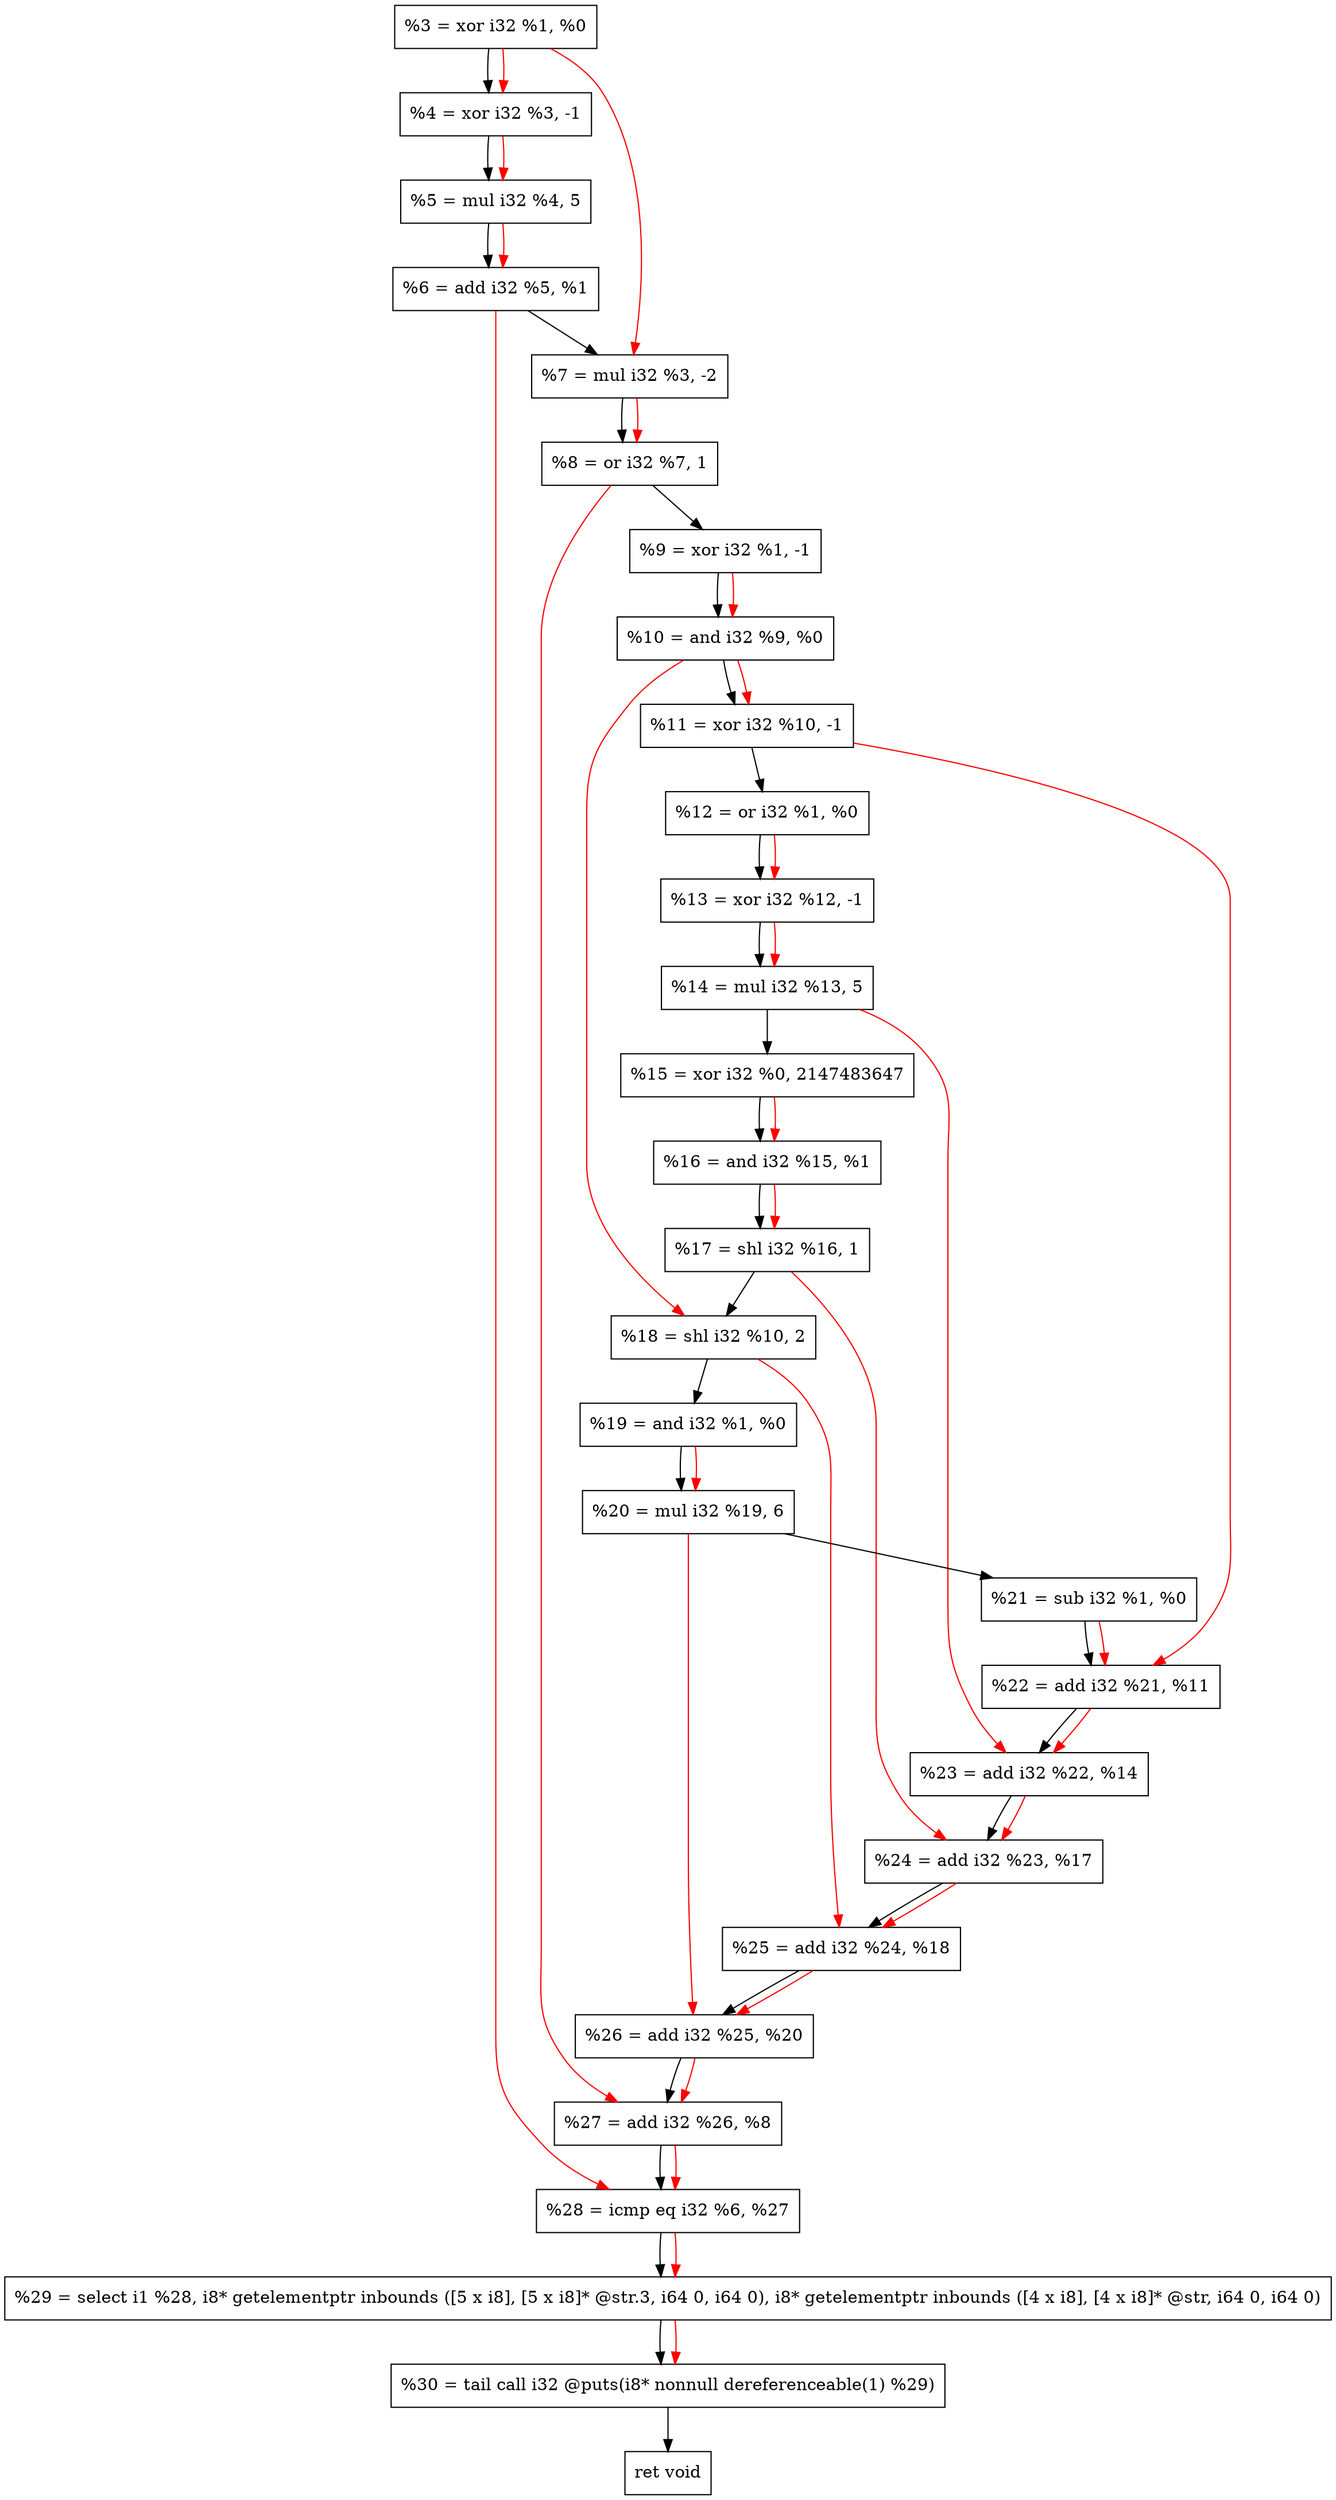 digraph "DFG for'crackme' function" {
	Node0x169b5b0[shape=record, label="  %3 = xor i32 %1, %0"];
	Node0x169bc60[shape=record, label="  %4 = xor i32 %3, -1"];
	Node0x169bd20[shape=record, label="  %5 = mul i32 %4, 5"];
	Node0x169bd90[shape=record, label="  %6 = add i32 %5, %1"];
	Node0x169be30[shape=record, label="  %7 = mul i32 %3, -2"];
	Node0x169bed0[shape=record, label="  %8 = or i32 %7, 1"];
	Node0x169bf40[shape=record, label="  %9 = xor i32 %1, -1"];
	Node0x169bfb0[shape=record, label="  %10 = and i32 %9, %0"];
	Node0x169c020[shape=record, label="  %11 = xor i32 %10, -1"];
	Node0x169c090[shape=record, label="  %12 = or i32 %1, %0"];
	Node0x169c100[shape=record, label="  %13 = xor i32 %12, -1"];
	Node0x169c170[shape=record, label="  %14 = mul i32 %13, 5"];
	Node0x169c210[shape=record, label="  %15 = xor i32 %0, 2147483647"];
	Node0x169c280[shape=record, label="  %16 = and i32 %15, %1"];
	Node0x169c2f0[shape=record, label="  %17 = shl i32 %16, 1"];
	Node0x169c390[shape=record, label="  %18 = shl i32 %10, 2"];
	Node0x169c400[shape=record, label="  %19 = and i32 %1, %0"];
	Node0x169c4a0[shape=record, label="  %20 = mul i32 %19, 6"];
	Node0x169c510[shape=record, label="  %21 = sub i32 %1, %0"];
	Node0x169c580[shape=record, label="  %22 = add i32 %21, %11"];
	Node0x169c5f0[shape=record, label="  %23 = add i32 %22, %14"];
	Node0x169c660[shape=record, label="  %24 = add i32 %23, %17"];
	Node0x169c6d0[shape=record, label="  %25 = add i32 %24, %18"];
	Node0x169c740[shape=record, label="  %26 = add i32 %25, %20"];
	Node0x169c7b0[shape=record, label="  %27 = add i32 %26, %8"];
	Node0x169c820[shape=record, label="  %28 = icmp eq i32 %6, %27"];
	Node0x163c268[shape=record, label="  %29 = select i1 %28, i8* getelementptr inbounds ([5 x i8], [5 x i8]* @str.3, i64 0, i64 0), i8* getelementptr inbounds ([4 x i8], [4 x i8]* @str, i64 0, i64 0)"];
	Node0x169ccc0[shape=record, label="  %30 = tail call i32 @puts(i8* nonnull dereferenceable(1) %29)"];
	Node0x169cd10[shape=record, label="  ret void"];
	Node0x169b5b0 -> Node0x169bc60;
	Node0x169bc60 -> Node0x169bd20;
	Node0x169bd20 -> Node0x169bd90;
	Node0x169bd90 -> Node0x169be30;
	Node0x169be30 -> Node0x169bed0;
	Node0x169bed0 -> Node0x169bf40;
	Node0x169bf40 -> Node0x169bfb0;
	Node0x169bfb0 -> Node0x169c020;
	Node0x169c020 -> Node0x169c090;
	Node0x169c090 -> Node0x169c100;
	Node0x169c100 -> Node0x169c170;
	Node0x169c170 -> Node0x169c210;
	Node0x169c210 -> Node0x169c280;
	Node0x169c280 -> Node0x169c2f0;
	Node0x169c2f0 -> Node0x169c390;
	Node0x169c390 -> Node0x169c400;
	Node0x169c400 -> Node0x169c4a0;
	Node0x169c4a0 -> Node0x169c510;
	Node0x169c510 -> Node0x169c580;
	Node0x169c580 -> Node0x169c5f0;
	Node0x169c5f0 -> Node0x169c660;
	Node0x169c660 -> Node0x169c6d0;
	Node0x169c6d0 -> Node0x169c740;
	Node0x169c740 -> Node0x169c7b0;
	Node0x169c7b0 -> Node0x169c820;
	Node0x169c820 -> Node0x163c268;
	Node0x163c268 -> Node0x169ccc0;
	Node0x169ccc0 -> Node0x169cd10;
edge [color=red]
	Node0x169b5b0 -> Node0x169bc60;
	Node0x169bc60 -> Node0x169bd20;
	Node0x169bd20 -> Node0x169bd90;
	Node0x169b5b0 -> Node0x169be30;
	Node0x169be30 -> Node0x169bed0;
	Node0x169bf40 -> Node0x169bfb0;
	Node0x169bfb0 -> Node0x169c020;
	Node0x169c090 -> Node0x169c100;
	Node0x169c100 -> Node0x169c170;
	Node0x169c210 -> Node0x169c280;
	Node0x169c280 -> Node0x169c2f0;
	Node0x169bfb0 -> Node0x169c390;
	Node0x169c400 -> Node0x169c4a0;
	Node0x169c510 -> Node0x169c580;
	Node0x169c020 -> Node0x169c580;
	Node0x169c580 -> Node0x169c5f0;
	Node0x169c170 -> Node0x169c5f0;
	Node0x169c5f0 -> Node0x169c660;
	Node0x169c2f0 -> Node0x169c660;
	Node0x169c660 -> Node0x169c6d0;
	Node0x169c390 -> Node0x169c6d0;
	Node0x169c6d0 -> Node0x169c740;
	Node0x169c4a0 -> Node0x169c740;
	Node0x169c740 -> Node0x169c7b0;
	Node0x169bed0 -> Node0x169c7b0;
	Node0x169bd90 -> Node0x169c820;
	Node0x169c7b0 -> Node0x169c820;
	Node0x169c820 -> Node0x163c268;
	Node0x163c268 -> Node0x169ccc0;
}
